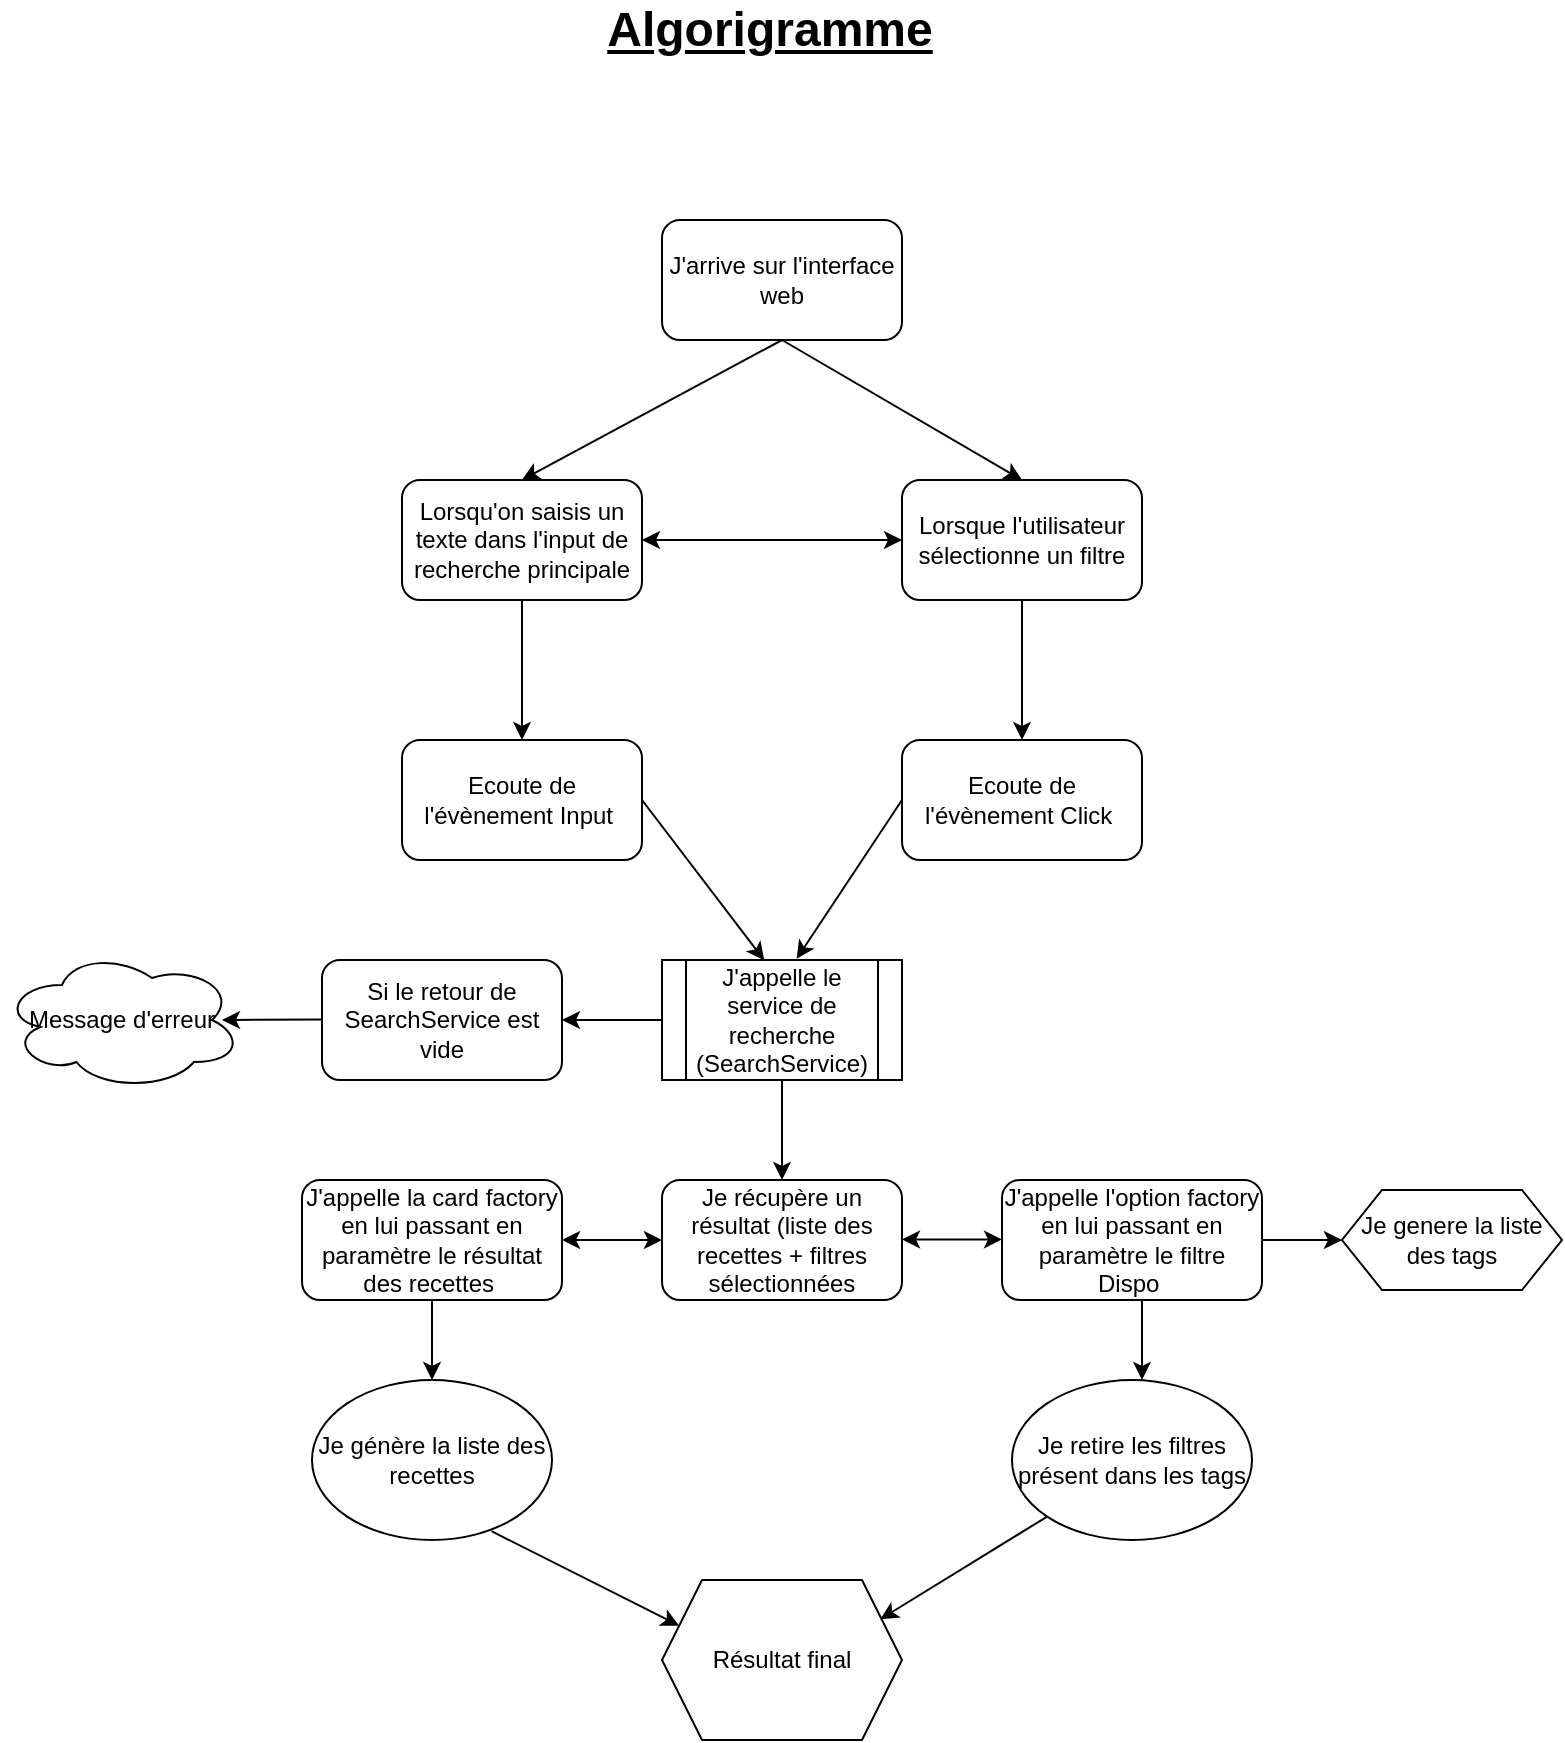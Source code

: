 <mxfile version="24.2.5" type="device">
  <diagram name="Page-1" id="OmwOxIG5QRkP2aqQcF28">
    <mxGraphModel dx="2390" dy="1300" grid="1" gridSize="10" guides="1" tooltips="1" connect="1" arrows="1" fold="1" page="1" pageScale="1" pageWidth="827" pageHeight="1169" math="0" shadow="0">
      <root>
        <mxCell id="0" />
        <mxCell id="1" parent="0" />
        <mxCell id="6z2ByxE4KpLMUv-SJOOG-1" value="J&#39;arrive sur l&#39;interface web" style="rounded=1;whiteSpace=wrap;html=1;" parent="1" vertex="1">
          <mxGeometry x="360" y="170" width="120" height="60" as="geometry" />
        </mxCell>
        <mxCell id="6z2ByxE4KpLMUv-SJOOG-2" value="" style="endArrow=classic;html=1;rounded=0;exitX=0.5;exitY=1;exitDx=0;exitDy=0;entryX=0.5;entryY=0;entryDx=0;entryDy=0;" parent="1" source="6z2ByxE4KpLMUv-SJOOG-1" target="6z2ByxE4KpLMUv-SJOOG-3" edge="1">
          <mxGeometry width="50" height="50" relative="1" as="geometry">
            <mxPoint x="420" y="540" as="sourcePoint" />
            <mxPoint x="420" y="280" as="targetPoint" />
          </mxGeometry>
        </mxCell>
        <mxCell id="6z2ByxE4KpLMUv-SJOOG-3" value="Lorsqu&#39;on&amp;nbsp;saisis un texte dans l&#39;input de recherche principale" style="rounded=1;whiteSpace=wrap;html=1;" parent="1" vertex="1">
          <mxGeometry x="230" y="300" width="120" height="60" as="geometry" />
        </mxCell>
        <mxCell id="6z2ByxE4KpLMUv-SJOOG-5" value="" style="endArrow=classic;html=1;rounded=0;exitX=0.5;exitY=1;exitDx=0;exitDy=0;entryX=0.5;entryY=0;entryDx=0;entryDy=0;" parent="1" source="6z2ByxE4KpLMUv-SJOOG-1" edge="1">
          <mxGeometry width="50" height="50" relative="1" as="geometry">
            <mxPoint x="670" y="230" as="sourcePoint" />
            <mxPoint x="540" y="300" as="targetPoint" />
          </mxGeometry>
        </mxCell>
        <mxCell id="6z2ByxE4KpLMUv-SJOOG-7" value="" style="endArrow=classic;startArrow=classic;html=1;rounded=0;entryX=0;entryY=0.5;entryDx=0;entryDy=0;exitX=1;exitY=0.5;exitDx=0;exitDy=0;exitPerimeter=0;" parent="1" source="6z2ByxE4KpLMUv-SJOOG-3" edge="1">
          <mxGeometry width="50" height="50" relative="1" as="geometry">
            <mxPoint x="360" y="330" as="sourcePoint" />
            <mxPoint x="480" y="330" as="targetPoint" />
          </mxGeometry>
        </mxCell>
        <mxCell id="6z2ByxE4KpLMUv-SJOOG-11" value="Ecoute de l&#39;évènement Input&amp;nbsp;" style="rounded=1;whiteSpace=wrap;html=1;" parent="1" vertex="1">
          <mxGeometry x="230" y="430" width="120" height="60" as="geometry" />
        </mxCell>
        <mxCell id="6z2ByxE4KpLMUv-SJOOG-12" value="" style="endArrow=classic;html=1;rounded=0;exitX=0.5;exitY=1;exitDx=0;exitDy=0;entryX=0.5;entryY=0;entryDx=0;entryDy=0;" parent="1" source="6z2ByxE4KpLMUv-SJOOG-3" target="6z2ByxE4KpLMUv-SJOOG-11" edge="1">
          <mxGeometry width="50" height="50" relative="1" as="geometry">
            <mxPoint x="420" y="400" as="sourcePoint" />
            <mxPoint x="470" y="350" as="targetPoint" />
          </mxGeometry>
        </mxCell>
        <mxCell id="6z2ByxE4KpLMUv-SJOOG-13" value="" style="endArrow=classic;html=1;rounded=0;exitX=0.5;exitY=1;exitDx=0;exitDy=0;entryX=0.5;entryY=0;entryDx=0;entryDy=0;" parent="1" source="6z2ByxE4KpLMUv-SJOOG-31" target="6z2ByxE4KpLMUv-SJOOG-32" edge="1">
          <mxGeometry width="50" height="50" relative="1" as="geometry">
            <mxPoint x="546.96" y="361.02" as="sourcePoint" />
            <mxPoint x="520" y="410" as="targetPoint" />
          </mxGeometry>
        </mxCell>
        <mxCell id="6z2ByxE4KpLMUv-SJOOG-15" value="J&#39;appelle le service de recherche (SearchService)" style="shape=process;whiteSpace=wrap;html=1;backgroundOutline=1;" parent="1" vertex="1">
          <mxGeometry x="360" y="540" width="120" height="60" as="geometry" />
        </mxCell>
        <mxCell id="6z2ByxE4KpLMUv-SJOOG-16" value="" style="endArrow=classic;html=1;rounded=0;entryX=0.426;entryY=0.003;entryDx=0;entryDy=0;exitX=1;exitY=0.5;exitDx=0;exitDy=0;entryPerimeter=0;" parent="1" source="6z2ByxE4KpLMUv-SJOOG-11" target="6z2ByxE4KpLMUv-SJOOG-15" edge="1">
          <mxGeometry width="50" height="50" relative="1" as="geometry">
            <mxPoint x="610" y="470" as="sourcePoint" />
            <mxPoint x="660" y="420" as="targetPoint" />
          </mxGeometry>
        </mxCell>
        <mxCell id="6z2ByxE4KpLMUv-SJOOG-17" value="Je récupère un résultat (liste des recettes + filtres sélectionnées" style="rounded=1;whiteSpace=wrap;html=1;" parent="1" vertex="1">
          <mxGeometry x="360" y="650" width="120" height="60" as="geometry" />
        </mxCell>
        <mxCell id="6z2ByxE4KpLMUv-SJOOG-18" value="" style="endArrow=classic;html=1;rounded=0;entryX=0.5;entryY=0;entryDx=0;entryDy=0;exitX=0.5;exitY=1;exitDx=0;exitDy=0;" parent="1" source="6z2ByxE4KpLMUv-SJOOG-15" target="6z2ByxE4KpLMUv-SJOOG-17" edge="1">
          <mxGeometry width="50" height="50" relative="1" as="geometry">
            <mxPoint x="430" y="500" as="sourcePoint" />
            <mxPoint x="430" y="550" as="targetPoint" />
          </mxGeometry>
        </mxCell>
        <mxCell id="6z2ByxE4KpLMUv-SJOOG-20" value="Je génère la liste des recettes" style="ellipse;whiteSpace=wrap;html=1;" parent="1" vertex="1">
          <mxGeometry x="185" y="750" width="120" height="80" as="geometry" />
        </mxCell>
        <mxCell id="6z2ByxE4KpLMUv-SJOOG-21" value="Je retire les filtres présent dans les tags" style="ellipse;whiteSpace=wrap;html=1;" parent="1" vertex="1">
          <mxGeometry x="535" y="750" width="120" height="80" as="geometry" />
        </mxCell>
        <mxCell id="6z2ByxE4KpLMUv-SJOOG-22" value="J&#39;appelle la card factory en lui passant en paramètre le résultat des recettes&amp;nbsp;" style="rounded=1;whiteSpace=wrap;html=1;" parent="1" vertex="1">
          <mxGeometry x="180" y="650" width="130" height="60" as="geometry" />
        </mxCell>
        <mxCell id="6z2ByxE4KpLMUv-SJOOG-23" value="J&#39;appelle l&#39;option factory en lui passant en paramètre le filtre Dispo&amp;nbsp;" style="rounded=1;whiteSpace=wrap;html=1;" parent="1" vertex="1">
          <mxGeometry x="530" y="650" width="130" height="60" as="geometry" />
        </mxCell>
        <mxCell id="6z2ByxE4KpLMUv-SJOOG-24" value="" style="endArrow=classic;startArrow=classic;html=1;rounded=0;exitX=1;exitY=0.5;exitDx=0;exitDy=0;entryX=0;entryY=0.5;entryDx=0;entryDy=0;" parent="1" source="6z2ByxE4KpLMUv-SJOOG-22" target="6z2ByxE4KpLMUv-SJOOG-17" edge="1">
          <mxGeometry width="50" height="50" relative="1" as="geometry">
            <mxPoint x="540" y="640" as="sourcePoint" />
            <mxPoint x="590" y="590" as="targetPoint" />
          </mxGeometry>
        </mxCell>
        <mxCell id="6z2ByxE4KpLMUv-SJOOG-25" value="" style="endArrow=classic;startArrow=classic;html=1;rounded=0;exitX=1;exitY=0.5;exitDx=0;exitDy=0;entryX=0;entryY=0.5;entryDx=0;entryDy=0;" parent="1" edge="1">
          <mxGeometry width="50" height="50" relative="1" as="geometry">
            <mxPoint x="480" y="679.71" as="sourcePoint" />
            <mxPoint x="530" y="679.71" as="targetPoint" />
          </mxGeometry>
        </mxCell>
        <mxCell id="6z2ByxE4KpLMUv-SJOOG-28" value="" style="endArrow=classic;html=1;rounded=0;entryX=0.5;entryY=0;entryDx=0;entryDy=0;exitX=0.5;exitY=1;exitDx=0;exitDy=0;" parent="1" source="6z2ByxE4KpLMUv-SJOOG-22" target="6z2ByxE4KpLMUv-SJOOG-20" edge="1">
          <mxGeometry width="50" height="50" relative="1" as="geometry">
            <mxPoint x="520" y="560" as="sourcePoint" />
            <mxPoint x="570" y="510" as="targetPoint" />
          </mxGeometry>
        </mxCell>
        <mxCell id="6z2ByxE4KpLMUv-SJOOG-29" value="" style="endArrow=classic;html=1;rounded=0;entryX=0.5;entryY=0;entryDx=0;entryDy=0;exitX=0.5;exitY=1;exitDx=0;exitDy=0;" parent="1" edge="1">
          <mxGeometry width="50" height="50" relative="1" as="geometry">
            <mxPoint x="600" y="710" as="sourcePoint" />
            <mxPoint x="600" y="750" as="targetPoint" />
          </mxGeometry>
        </mxCell>
        <mxCell id="6z2ByxE4KpLMUv-SJOOG-30" value="Je genere la liste des tags" style="shape=hexagon;perimeter=hexagonPerimeter2;whiteSpace=wrap;html=1;fixedSize=1;" parent="1" vertex="1">
          <mxGeometry x="700" y="655" width="110" height="50" as="geometry" />
        </mxCell>
        <mxCell id="6z2ByxE4KpLMUv-SJOOG-31" value="Lorsque l&#39;utilisateur sélectionne un filtre" style="rounded=1;whiteSpace=wrap;html=1;" parent="1" vertex="1">
          <mxGeometry x="480" y="300" width="120" height="60" as="geometry" />
        </mxCell>
        <mxCell id="6z2ByxE4KpLMUv-SJOOG-32" value="Ecoute de l&#39;évènement Click&amp;nbsp;" style="rounded=1;whiteSpace=wrap;html=1;" parent="1" vertex="1">
          <mxGeometry x="480" y="430" width="120" height="60" as="geometry" />
        </mxCell>
        <mxCell id="6z2ByxE4KpLMUv-SJOOG-33" value="" style="endArrow=classic;html=1;rounded=0;entryX=0.561;entryY=-0.01;entryDx=0;entryDy=0;exitX=0;exitY=0.5;exitDx=0;exitDy=0;entryPerimeter=0;" parent="1" source="6z2ByxE4KpLMUv-SJOOG-32" target="6z2ByxE4KpLMUv-SJOOG-15" edge="1">
          <mxGeometry width="50" height="50" relative="1" as="geometry">
            <mxPoint x="360" y="485" as="sourcePoint" />
            <mxPoint x="430" y="550" as="targetPoint" />
            <Array as="points" />
          </mxGeometry>
        </mxCell>
        <mxCell id="6z2ByxE4KpLMUv-SJOOG-34" value="" style="endArrow=classic;html=1;rounded=0;entryX=0;entryY=0.5;entryDx=0;entryDy=0;exitX=1;exitY=0.5;exitDx=0;exitDy=0;" parent="1" source="6z2ByxE4KpLMUv-SJOOG-23" target="6z2ByxE4KpLMUv-SJOOG-30" edge="1">
          <mxGeometry width="50" height="50" relative="1" as="geometry">
            <mxPoint x="660" y="630" as="sourcePoint" />
            <mxPoint x="710" y="580" as="targetPoint" />
          </mxGeometry>
        </mxCell>
        <mxCell id="6z2ByxE4KpLMUv-SJOOG-35" value="Résultat final" style="shape=hexagon;perimeter=hexagonPerimeter2;whiteSpace=wrap;html=1;fixedSize=1;" parent="1" vertex="1">
          <mxGeometry x="360" y="850" width="120" height="80" as="geometry" />
        </mxCell>
        <mxCell id="6z2ByxE4KpLMUv-SJOOG-36" value="" style="endArrow=classic;html=1;rounded=0;entryX=0.91;entryY=0.245;entryDx=0;entryDy=0;entryPerimeter=0;exitX=0;exitY=1;exitDx=0;exitDy=0;" parent="1" source="6z2ByxE4KpLMUv-SJOOG-21" target="6z2ByxE4KpLMUv-SJOOG-35" edge="1">
          <mxGeometry width="50" height="50" relative="1" as="geometry">
            <mxPoint x="560" y="770" as="sourcePoint" />
            <mxPoint x="610" y="720" as="targetPoint" />
          </mxGeometry>
        </mxCell>
        <mxCell id="6z2ByxE4KpLMUv-SJOOG-37" value="" style="endArrow=classic;html=1;rounded=0;entryX=0;entryY=0.25;entryDx=0;entryDy=0;exitX=0.748;exitY=0.945;exitDx=0;exitDy=0;exitPerimeter=0;" parent="1" source="6z2ByxE4KpLMUv-SJOOG-20" target="6z2ByxE4KpLMUv-SJOOG-35" edge="1">
          <mxGeometry width="50" height="50" relative="1" as="geometry">
            <mxPoint x="560" y="770" as="sourcePoint" />
            <mxPoint x="610" y="720" as="targetPoint" />
          </mxGeometry>
        </mxCell>
        <mxCell id="6z2ByxE4KpLMUv-SJOOG-38" value="" style="endArrow=classic;html=1;rounded=0;exitX=0;exitY=0.5;exitDx=0;exitDy=0;entryX=1;entryY=0.5;entryDx=0;entryDy=0;" parent="1" source="6z2ByxE4KpLMUv-SJOOG-15" target="6z2ByxE4KpLMUv-SJOOG-39" edge="1">
          <mxGeometry width="50" height="50" relative="1" as="geometry">
            <mxPoint x="280" y="590" as="sourcePoint" />
            <mxPoint x="290" y="570" as="targetPoint" />
          </mxGeometry>
        </mxCell>
        <mxCell id="6z2ByxE4KpLMUv-SJOOG-39" value="Si le retour de SearchService est vide" style="rounded=1;whiteSpace=wrap;html=1;" parent="1" vertex="1">
          <mxGeometry x="190" y="540" width="120" height="60" as="geometry" />
        </mxCell>
        <mxCell id="6z2ByxE4KpLMUv-SJOOG-43" value="" style="endArrow=classic;html=1;rounded=0;" parent="1" edge="1">
          <mxGeometry relative="1" as="geometry">
            <mxPoint x="130" y="570" as="sourcePoint" />
            <mxPoint x="130" y="570" as="targetPoint" />
          </mxGeometry>
        </mxCell>
        <mxCell id="6z2ByxE4KpLMUv-SJOOG-49" value="Message d&#39;erreur" style="ellipse;shape=cloud;whiteSpace=wrap;html=1;" parent="1" vertex="1">
          <mxGeometry x="30" y="535" width="120" height="70" as="geometry" />
        </mxCell>
        <mxCell id="6z2ByxE4KpLMUv-SJOOG-50" value="" style="endArrow=classic;html=1;rounded=0;exitX=0;exitY=0.5;exitDx=0;exitDy=0;" parent="1" edge="1">
          <mxGeometry width="50" height="50" relative="1" as="geometry">
            <mxPoint x="190" y="569.71" as="sourcePoint" />
            <mxPoint x="140" y="570" as="targetPoint" />
          </mxGeometry>
        </mxCell>
        <mxCell id="-Jwmd_vRUEU-7GpoHb8O-1" value="&lt;font style=&quot;font-size: 24px;&quot;&gt;&lt;b&gt;&lt;u&gt;Algorigramme&lt;/u&gt;&lt;/b&gt;&lt;/font&gt;" style="text;html=1;align=center;verticalAlign=middle;whiteSpace=wrap;rounded=0;" vertex="1" parent="1">
          <mxGeometry x="324" y="60" width="180" height="30" as="geometry" />
        </mxCell>
      </root>
    </mxGraphModel>
  </diagram>
</mxfile>
